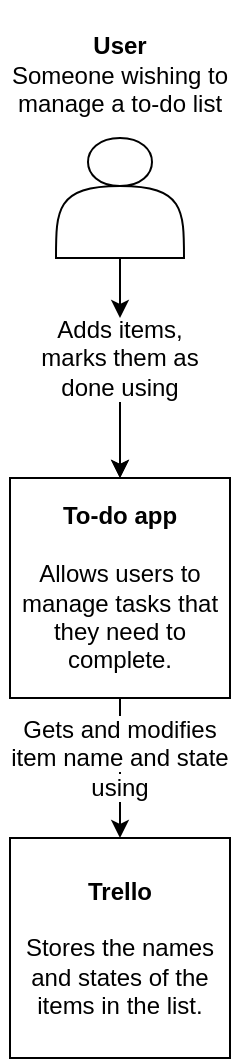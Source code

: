 <mxfile version="13.1.3" type="device"><diagram id="LPyyPg0RPvMGWpoRJBo8" name="Page-1"><mxGraphModel dx="1038" dy="2179" grid="1" gridSize="10" guides="1" tooltips="1" connect="1" arrows="1" fold="1" page="1" pageScale="1" pageWidth="400" pageHeight="800" math="0" shadow="0"><root><mxCell id="0"/><mxCell id="1" parent="0"/><mxCell id="zUjRtOly9Rc2dIT8cH0z-1" value="&lt;b&gt;To-do app&lt;/b&gt;&lt;br&gt;&lt;br&gt;Allows users to manage tasks that they need to complete." style="whiteSpace=wrap;html=1;aspect=fixed;" vertex="1" parent="1"><mxGeometry x="145" y="-1290" width="110" height="110" as="geometry"/></mxCell><mxCell id="zUjRtOly9Rc2dIT8cH0z-9" value="" style="shape=actor;whiteSpace=wrap;html=1;" vertex="1" parent="1"><mxGeometry x="168" y="-1460" width="64" height="60" as="geometry"/></mxCell><mxCell id="zUjRtOly9Rc2dIT8cH0z-10" value="&lt;br&gt;&lt;b&gt;User&lt;/b&gt;&lt;br&gt;Someone wishing to manage a to-do list" style="text;html=1;strokeColor=none;fillColor=none;align=center;verticalAlign=middle;whiteSpace=wrap;rounded=0;" vertex="1" parent="1"><mxGeometry x="142" y="-1529" width="116" height="60" as="geometry"/></mxCell><mxCell id="zUjRtOly9Rc2dIT8cH0z-12" value="" style="endArrow=classic;html=1;entryX=0.5;entryY=0;entryDx=0;entryDy=0;exitX=0.5;exitY=1;exitDx=0;exitDy=0;" edge="1" parent="1" source="zUjRtOly9Rc2dIT8cH0z-13" target="zUjRtOly9Rc2dIT8cH0z-1"><mxGeometry width="50" height="50" relative="1" as="geometry"><mxPoint x="168" y="-1300" as="sourcePoint"/><mxPoint x="218" y="-1350" as="targetPoint"/></mxGeometry></mxCell><mxCell id="zUjRtOly9Rc2dIT8cH0z-16" value="" style="edgeStyle=orthogonalEdgeStyle;rounded=0;orthogonalLoop=1;jettySize=auto;html=1;" edge="1" parent="1" source="zUjRtOly9Rc2dIT8cH0z-13" target="zUjRtOly9Rc2dIT8cH0z-1"><mxGeometry relative="1" as="geometry"/></mxCell><mxCell id="zUjRtOly9Rc2dIT8cH0z-15" value="&lt;b&gt;Trello&lt;/b&gt;&lt;br&gt;&lt;br&gt;Stores the names and states of the items in the list." style="whiteSpace=wrap;html=1;aspect=fixed;" vertex="1" parent="1"><mxGeometry x="145" y="-1110" width="110" height="110" as="geometry"/></mxCell><mxCell id="zUjRtOly9Rc2dIT8cH0z-18" value="" style="endArrow=classic;html=1;entryX=0.5;entryY=0;entryDx=0;entryDy=0;exitX=0.5;exitY=1;exitDx=0;exitDy=0;" edge="1" parent="1" source="zUjRtOly9Rc2dIT8cH0z-1" target="zUjRtOly9Rc2dIT8cH0z-15"><mxGeometry width="50" height="50" relative="1" as="geometry"><mxPoint x="168" y="-1210" as="sourcePoint"/><mxPoint x="218" y="-1260" as="targetPoint"/></mxGeometry></mxCell><mxCell id="zUjRtOly9Rc2dIT8cH0z-19" value="&lt;span style=&quot;background-color: rgb(255 , 255 , 255)&quot;&gt;Gets and modifies item name and state using&lt;/span&gt;" style="text;html=1;strokeColor=none;fillColor=none;align=center;verticalAlign=middle;whiteSpace=wrap;rounded=0;" vertex="1" parent="1"><mxGeometry x="140" y="-1170" width="120" height="40" as="geometry"/></mxCell><mxCell id="zUjRtOly9Rc2dIT8cH0z-13" value="&lt;span style=&quot;background-color: rgb(255 , 255 , 255)&quot;&gt;Adds items, marks them as done using&lt;/span&gt;" style="text;html=1;strokeColor=none;fillColor=none;align=center;verticalAlign=middle;whiteSpace=wrap;rounded=0;" vertex="1" parent="1"><mxGeometry x="155" y="-1370" width="90" height="40" as="geometry"/></mxCell><mxCell id="zUjRtOly9Rc2dIT8cH0z-26" value="" style="endArrow=classic;html=1;entryX=0.5;entryY=0;entryDx=0;entryDy=0;exitX=0.5;exitY=1;exitDx=0;exitDy=0;" edge="1" parent="1" source="zUjRtOly9Rc2dIT8cH0z-9" target="zUjRtOly9Rc2dIT8cH0z-13"><mxGeometry width="50" height="50" relative="1" as="geometry"><mxPoint x="200" y="-1400" as="sourcePoint"/><mxPoint x="200" y="-1290" as="targetPoint"/></mxGeometry></mxCell></root></mxGraphModel></diagram></mxfile>